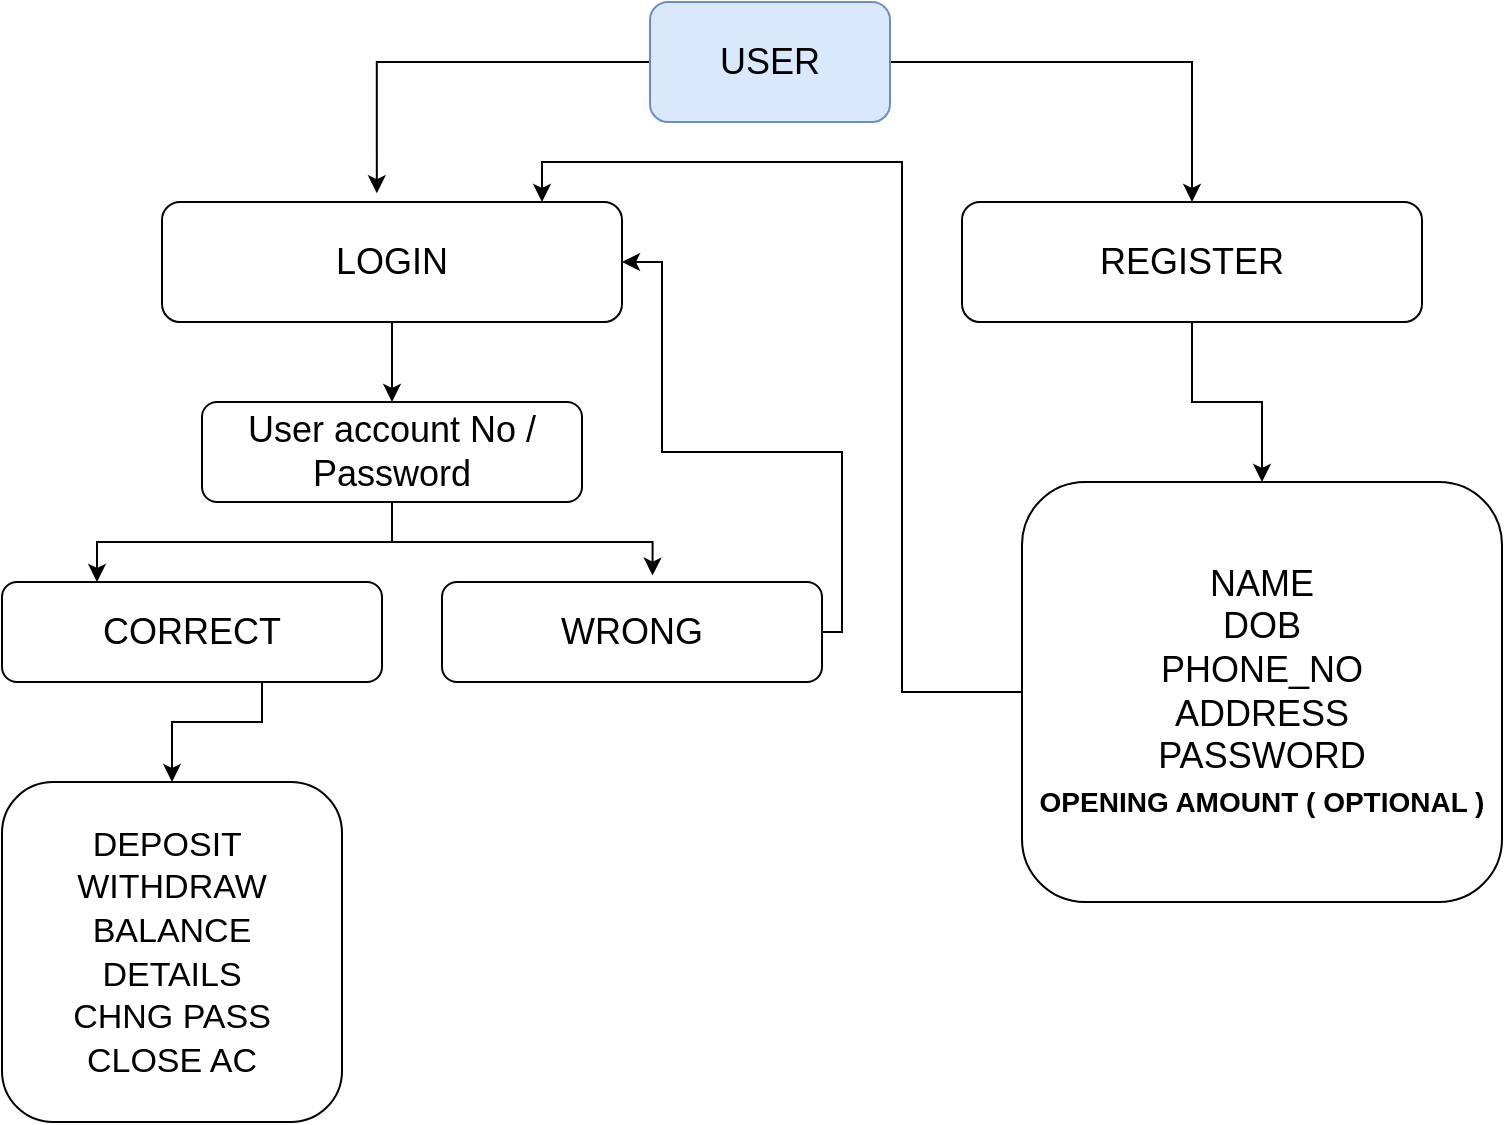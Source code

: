 <mxfile version="16.0.0" type="github">
  <diagram id="JK5jCosWmCNSfRsNgEmM" name="Page-1">
    <mxGraphModel dx="1098" dy="723" grid="1" gridSize="10" guides="1" tooltips="1" connect="1" arrows="1" fold="1" page="1" pageScale="1" pageWidth="827" pageHeight="1169" math="0" shadow="0">
      <root>
        <mxCell id="0" />
        <mxCell id="1" parent="0" />
        <mxCell id="VbY3p5DHpzxJs17L3YEW-4" style="edgeStyle=orthogonalEdgeStyle;rounded=0;orthogonalLoop=1;jettySize=auto;html=1;entryX=0.467;entryY=-0.073;entryDx=0;entryDy=0;entryPerimeter=0;fontSize=18;" edge="1" parent="1" source="VbY3p5DHpzxJs17L3YEW-1" target="VbY3p5DHpzxJs17L3YEW-2">
          <mxGeometry relative="1" as="geometry" />
        </mxCell>
        <mxCell id="VbY3p5DHpzxJs17L3YEW-5" style="edgeStyle=orthogonalEdgeStyle;rounded=0;orthogonalLoop=1;jettySize=auto;html=1;entryX=0.5;entryY=0;entryDx=0;entryDy=0;fontSize=18;" edge="1" parent="1" source="VbY3p5DHpzxJs17L3YEW-1" target="VbY3p5DHpzxJs17L3YEW-3">
          <mxGeometry relative="1" as="geometry" />
        </mxCell>
        <mxCell id="VbY3p5DHpzxJs17L3YEW-1" value="&lt;font style=&quot;font-size: 18px&quot;&gt;USER&lt;/font&gt;" style="rounded=1;whiteSpace=wrap;html=1;fillColor=#dae8fc;strokeColor=#6c8ebf;" vertex="1" parent="1">
          <mxGeometry x="354" y="50" width="120" height="60" as="geometry" />
        </mxCell>
        <mxCell id="VbY3p5DHpzxJs17L3YEW-9" value="" style="edgeStyle=orthogonalEdgeStyle;rounded=0;orthogonalLoop=1;jettySize=auto;html=1;fontSize=18;" edge="1" parent="1" source="VbY3p5DHpzxJs17L3YEW-2" target="VbY3p5DHpzxJs17L3YEW-7">
          <mxGeometry relative="1" as="geometry" />
        </mxCell>
        <mxCell id="VbY3p5DHpzxJs17L3YEW-2" value="LOGIN" style="rounded=1;whiteSpace=wrap;html=1;fontSize=18;" vertex="1" parent="1">
          <mxGeometry x="110" y="150" width="230" height="60" as="geometry" />
        </mxCell>
        <mxCell id="VbY3p5DHpzxJs17L3YEW-21" value="" style="edgeStyle=orthogonalEdgeStyle;rounded=0;orthogonalLoop=1;jettySize=auto;html=1;fontSize=17;" edge="1" parent="1" source="VbY3p5DHpzxJs17L3YEW-3" target="VbY3p5DHpzxJs17L3YEW-20">
          <mxGeometry relative="1" as="geometry" />
        </mxCell>
        <mxCell id="VbY3p5DHpzxJs17L3YEW-3" value="REGISTER" style="rounded=1;whiteSpace=wrap;html=1;fontSize=18;" vertex="1" parent="1">
          <mxGeometry x="510" y="150" width="230" height="60" as="geometry" />
        </mxCell>
        <mxCell id="VbY3p5DHpzxJs17L3YEW-13" style="edgeStyle=orthogonalEdgeStyle;rounded=0;orthogonalLoop=1;jettySize=auto;html=1;entryX=0.25;entryY=0;entryDx=0;entryDy=0;fontSize=18;" edge="1" parent="1" source="VbY3p5DHpzxJs17L3YEW-7" target="VbY3p5DHpzxJs17L3YEW-10">
          <mxGeometry relative="1" as="geometry" />
        </mxCell>
        <mxCell id="VbY3p5DHpzxJs17L3YEW-14" style="edgeStyle=orthogonalEdgeStyle;rounded=0;orthogonalLoop=1;jettySize=auto;html=1;entryX=0.554;entryY=-0.064;entryDx=0;entryDy=0;entryPerimeter=0;fontSize=18;" edge="1" parent="1" source="VbY3p5DHpzxJs17L3YEW-7" target="VbY3p5DHpzxJs17L3YEW-11">
          <mxGeometry relative="1" as="geometry" />
        </mxCell>
        <mxCell id="VbY3p5DHpzxJs17L3YEW-7" value="User account No / Password" style="rounded=1;whiteSpace=wrap;html=1;fontSize=18;" vertex="1" parent="1">
          <mxGeometry x="130" y="250" width="190" height="50" as="geometry" />
        </mxCell>
        <mxCell id="VbY3p5DHpzxJs17L3YEW-19" value="" style="edgeStyle=orthogonalEdgeStyle;rounded=0;orthogonalLoop=1;jettySize=auto;html=1;fontSize=18;" edge="1" parent="1" source="VbY3p5DHpzxJs17L3YEW-10" target="VbY3p5DHpzxJs17L3YEW-15">
          <mxGeometry relative="1" as="geometry">
            <Array as="points">
              <mxPoint x="160" y="410" />
              <mxPoint x="115" y="410" />
            </Array>
          </mxGeometry>
        </mxCell>
        <mxCell id="VbY3p5DHpzxJs17L3YEW-10" value="CORRECT" style="rounded=1;whiteSpace=wrap;html=1;fontSize=18;" vertex="1" parent="1">
          <mxGeometry x="30" y="340" width="190" height="50" as="geometry" />
        </mxCell>
        <mxCell id="VbY3p5DHpzxJs17L3YEW-12" style="edgeStyle=orthogonalEdgeStyle;rounded=0;orthogonalLoop=1;jettySize=auto;html=1;entryX=1;entryY=0.5;entryDx=0;entryDy=0;fontSize=18;" edge="1" parent="1" source="VbY3p5DHpzxJs17L3YEW-11" target="VbY3p5DHpzxJs17L3YEW-2">
          <mxGeometry relative="1" as="geometry">
            <Array as="points">
              <mxPoint x="450" y="365" />
              <mxPoint x="450" y="275" />
              <mxPoint x="360" y="275" />
              <mxPoint x="360" y="180" />
            </Array>
          </mxGeometry>
        </mxCell>
        <mxCell id="VbY3p5DHpzxJs17L3YEW-11" value="WRONG" style="rounded=1;whiteSpace=wrap;html=1;fontSize=18;" vertex="1" parent="1">
          <mxGeometry x="250" y="340" width="190" height="50" as="geometry" />
        </mxCell>
        <mxCell id="VbY3p5DHpzxJs17L3YEW-15" value="&lt;font style=&quot;font-size: 17px&quot;&gt;DEPOSIT&amp;nbsp;&lt;br&gt;WITHDRAW&lt;br&gt;BALANCE&lt;br&gt;DETAILS&lt;br&gt;CHNG PASS&lt;br&gt;CLOSE AC&lt;/font&gt;" style="rounded=1;whiteSpace=wrap;html=1;fontSize=18;" vertex="1" parent="1">
          <mxGeometry x="30" y="440" width="170" height="170" as="geometry" />
        </mxCell>
        <mxCell id="VbY3p5DHpzxJs17L3YEW-22" style="edgeStyle=orthogonalEdgeStyle;rounded=0;orthogonalLoop=1;jettySize=auto;html=1;fontSize=14;" edge="1" parent="1" source="VbY3p5DHpzxJs17L3YEW-20">
          <mxGeometry relative="1" as="geometry">
            <mxPoint x="300" y="150" as="targetPoint" />
            <Array as="points">
              <mxPoint x="480" y="395" />
              <mxPoint x="480" y="130" />
              <mxPoint x="300" y="130" />
              <mxPoint x="300" y="150" />
            </Array>
          </mxGeometry>
        </mxCell>
        <mxCell id="VbY3p5DHpzxJs17L3YEW-20" value="NAME&lt;br&gt;DOB&lt;br&gt;PHONE_NO&lt;br&gt;ADDRESS&lt;br&gt;PASSWORD&lt;br&gt;&lt;font style=&quot;font-size: 14px&quot;&gt;&lt;b&gt;OPENING AMOUNT ( OPTIONAL )&lt;/b&gt;&lt;/font&gt;" style="whiteSpace=wrap;html=1;fontSize=18;rounded=1;" vertex="1" parent="1">
          <mxGeometry x="540" y="290" width="240" height="210" as="geometry" />
        </mxCell>
      </root>
    </mxGraphModel>
  </diagram>
</mxfile>
